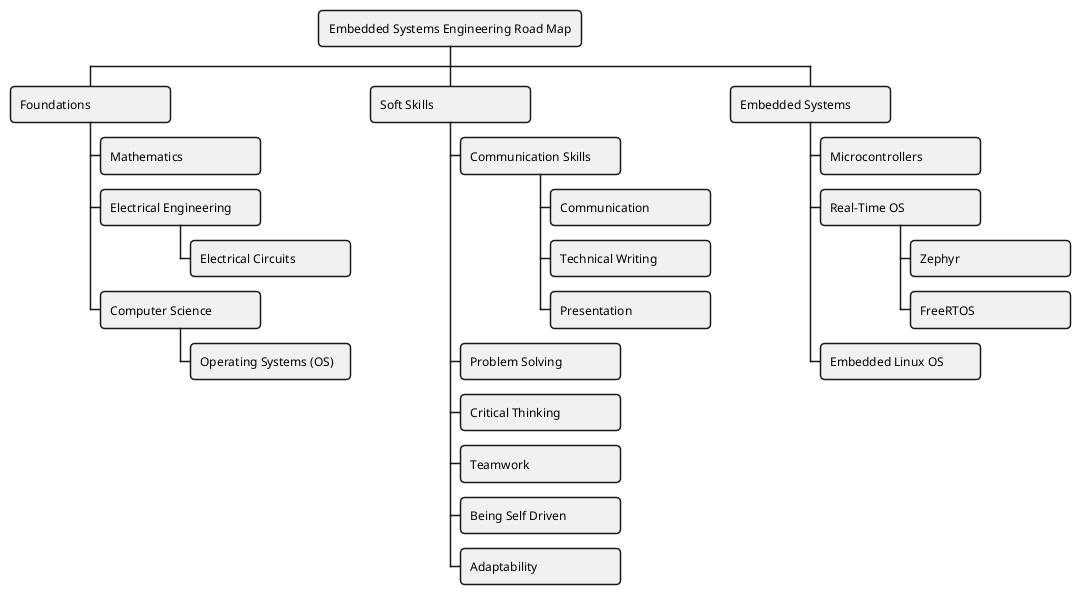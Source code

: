 @startwbs
<style>
node {
    MinimumWidth 160
    MaximumWidth 1600
    RoundCorner 8
}
</style>
+ Embedded Systems Engineering Road Map
 + Foundations
  + Mathematics
  + Electrical Engineering
   + Electrical Circuits
  + Computer Science
   + Operating Systems (OS)
 + Soft Skills
  + Communication Skills
   + Communication
   + Technical Writing
   + Presentation
  + Problem Solving
  + Critical Thinking
  + Teamwork
  + Being Self Driven
  + Adaptability
 + Embedded Systems
  + Microcontrollers
  + Real-Time OS
   + Zephyr
   + FreeRTOS
  + Embedded Linux OS
@endwbs